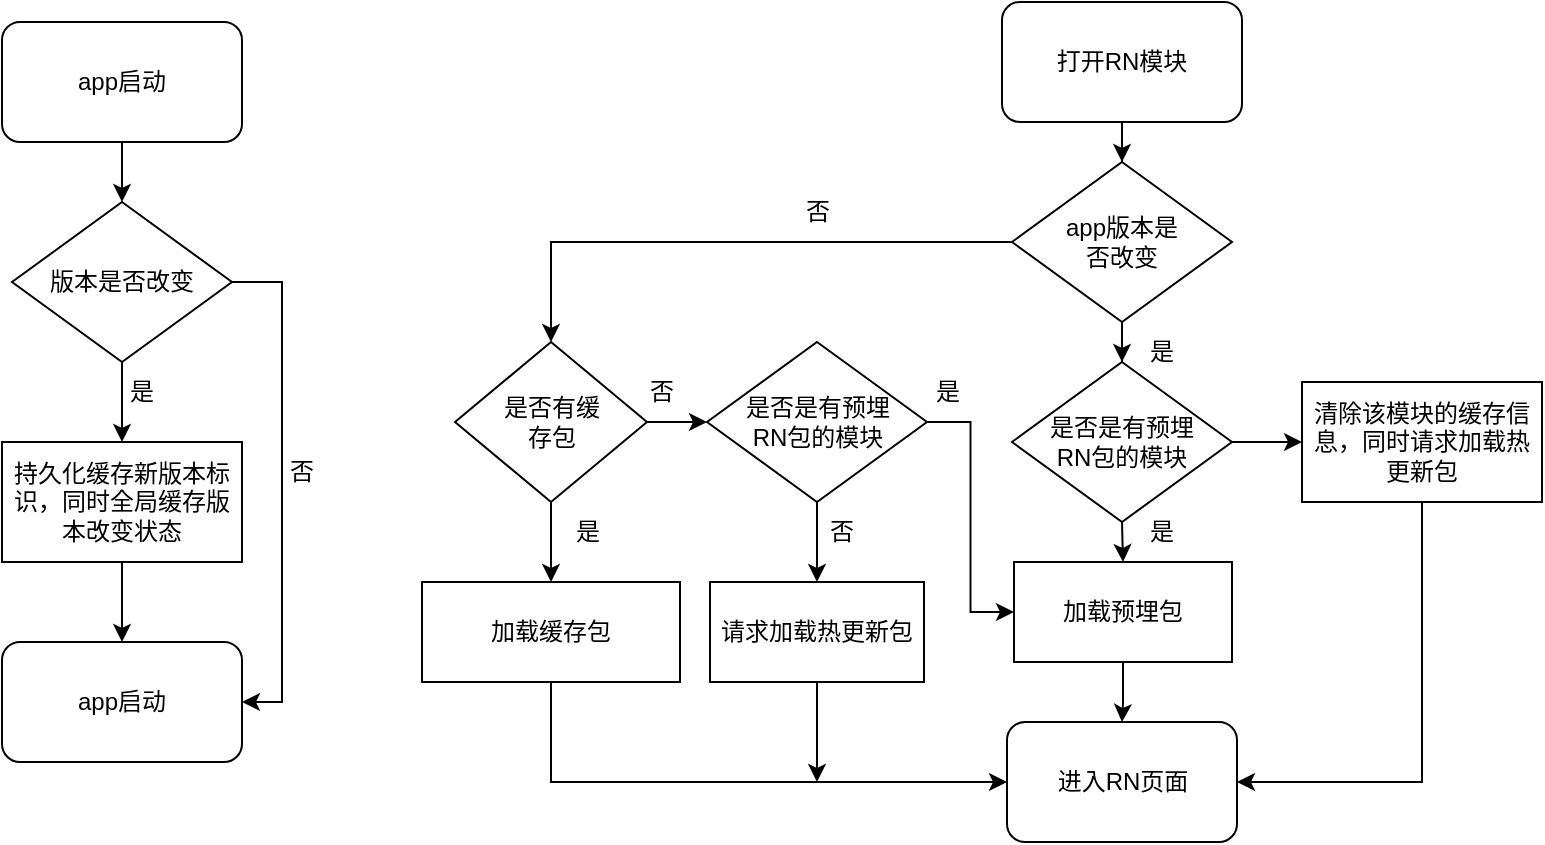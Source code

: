 <mxfile version="21.6.5" type="github">
  <diagram name="第 1 页" id="rp87v1Rvojw5iXjgeMau">
    <mxGraphModel dx="915" dy="381" grid="1" gridSize="10" guides="1" tooltips="1" connect="1" arrows="1" fold="1" page="1" pageScale="1" pageWidth="827" pageHeight="1169" math="0" shadow="0">
      <root>
        <mxCell id="0" />
        <mxCell id="1" parent="0" />
        <mxCell id="azUSpkt_eAWuSsv6hzU4-11" value="" style="edgeStyle=orthogonalEdgeStyle;rounded=0;orthogonalLoop=1;jettySize=auto;html=1;" parent="1" source="azUSpkt_eAWuSsv6hzU4-1" target="azUSpkt_eAWuSsv6hzU4-2" edge="1">
          <mxGeometry relative="1" as="geometry" />
        </mxCell>
        <mxCell id="azUSpkt_eAWuSsv6hzU4-1" value="app启动" style="rounded=1;whiteSpace=wrap;html=1;" parent="1" vertex="1">
          <mxGeometry x="20" y="300" width="120" height="60" as="geometry" />
        </mxCell>
        <mxCell id="azUSpkt_eAWuSsv6hzU4-9" value="" style="edgeStyle=orthogonalEdgeStyle;rounded=0;orthogonalLoop=1;jettySize=auto;html=1;" parent="1" source="azUSpkt_eAWuSsv6hzU4-2" target="azUSpkt_eAWuSsv6hzU4-8" edge="1">
          <mxGeometry relative="1" as="geometry" />
        </mxCell>
        <mxCell id="azUSpkt_eAWuSsv6hzU4-21" style="edgeStyle=orthogonalEdgeStyle;rounded=0;orthogonalLoop=1;jettySize=auto;html=1;entryX=1;entryY=0.5;entryDx=0;entryDy=0;" parent="1" source="azUSpkt_eAWuSsv6hzU4-2" target="azUSpkt_eAWuSsv6hzU4-16" edge="1">
          <mxGeometry relative="1" as="geometry">
            <mxPoint x="190" y="610" as="targetPoint" />
            <Array as="points">
              <mxPoint x="160" y="430" />
              <mxPoint x="160" y="640" />
            </Array>
          </mxGeometry>
        </mxCell>
        <mxCell id="azUSpkt_eAWuSsv6hzU4-2" value="版本是否改变" style="rhombus;whiteSpace=wrap;html=1;" parent="1" vertex="1">
          <mxGeometry x="25" y="390" width="110" height="80" as="geometry" />
        </mxCell>
        <mxCell id="azUSpkt_eAWuSsv6hzU4-25" value="" style="edgeStyle=orthogonalEdgeStyle;rounded=0;orthogonalLoop=1;jettySize=auto;html=1;" parent="1" source="azUSpkt_eAWuSsv6hzU4-6" target="azUSpkt_eAWuSsv6hzU4-23" edge="1">
          <mxGeometry relative="1" as="geometry" />
        </mxCell>
        <mxCell id="azUSpkt_eAWuSsv6hzU4-42" style="edgeStyle=orthogonalEdgeStyle;rounded=0;orthogonalLoop=1;jettySize=auto;html=1;entryX=0.5;entryY=0;entryDx=0;entryDy=0;" parent="1" source="azUSpkt_eAWuSsv6hzU4-6" target="azUSpkt_eAWuSsv6hzU4-38" edge="1">
          <mxGeometry relative="1" as="geometry" />
        </mxCell>
        <mxCell id="azUSpkt_eAWuSsv6hzU4-6" value="app版本是&lt;br&gt;否改变" style="rhombus;whiteSpace=wrap;html=1;" parent="1" vertex="1">
          <mxGeometry x="525" y="370" width="110" height="80" as="geometry" />
        </mxCell>
        <mxCell id="azUSpkt_eAWuSsv6hzU4-17" value="" style="edgeStyle=orthogonalEdgeStyle;rounded=0;orthogonalLoop=1;jettySize=auto;html=1;" parent="1" source="azUSpkt_eAWuSsv6hzU4-8" target="azUSpkt_eAWuSsv6hzU4-16" edge="1">
          <mxGeometry relative="1" as="geometry" />
        </mxCell>
        <mxCell id="azUSpkt_eAWuSsv6hzU4-8" value="持久化缓存新版本标识，同时全局缓存版本改变状态" style="whiteSpace=wrap;html=1;" parent="1" vertex="1">
          <mxGeometry x="20" y="510" width="120" height="60" as="geometry" />
        </mxCell>
        <mxCell id="azUSpkt_eAWuSsv6hzU4-16" value="app启动" style="rounded=1;whiteSpace=wrap;html=1;" parent="1" vertex="1">
          <mxGeometry x="20" y="610" width="120" height="60" as="geometry" />
        </mxCell>
        <mxCell id="azUSpkt_eAWuSsv6hzU4-26" value="" style="edgeStyle=orthogonalEdgeStyle;rounded=0;orthogonalLoop=1;jettySize=auto;html=1;" parent="1" source="azUSpkt_eAWuSsv6hzU4-22" target="azUSpkt_eAWuSsv6hzU4-6" edge="1">
          <mxGeometry relative="1" as="geometry" />
        </mxCell>
        <mxCell id="azUSpkt_eAWuSsv6hzU4-22" value="打开RN模块" style="rounded=1;whiteSpace=wrap;html=1;" parent="1" vertex="1">
          <mxGeometry x="520" y="290" width="120" height="60" as="geometry" />
        </mxCell>
        <mxCell id="azUSpkt_eAWuSsv6hzU4-34" value="" style="edgeStyle=orthogonalEdgeStyle;rounded=0;orthogonalLoop=1;jettySize=auto;html=1;" parent="1" source="azUSpkt_eAWuSsv6hzU4-23" target="azUSpkt_eAWuSsv6hzU4-33" edge="1">
          <mxGeometry relative="1" as="geometry" />
        </mxCell>
        <mxCell id="azUSpkt_eAWuSsv6hzU4-36" style="edgeStyle=orthogonalEdgeStyle;rounded=0;orthogonalLoop=1;jettySize=auto;html=1;exitX=0.5;exitY=1;exitDx=0;exitDy=0;entryX=0.5;entryY=0;entryDx=0;entryDy=0;" parent="1" source="azUSpkt_eAWuSsv6hzU4-23" target="azUSpkt_eAWuSsv6hzU4-24" edge="1">
          <mxGeometry relative="1" as="geometry" />
        </mxCell>
        <mxCell id="azUSpkt_eAWuSsv6hzU4-23" value="是否是有预埋&lt;br&gt;RN包的模块" style="rhombus;whiteSpace=wrap;html=1;" parent="1" vertex="1">
          <mxGeometry x="525" y="470" width="110" height="80" as="geometry" />
        </mxCell>
        <mxCell id="azUSpkt_eAWuSsv6hzU4-31" value="" style="edgeStyle=orthogonalEdgeStyle;rounded=0;orthogonalLoop=1;jettySize=auto;html=1;" parent="1" source="azUSpkt_eAWuSsv6hzU4-24" target="azUSpkt_eAWuSsv6hzU4-27" edge="1">
          <mxGeometry relative="1" as="geometry" />
        </mxCell>
        <mxCell id="azUSpkt_eAWuSsv6hzU4-24" value="加载预埋包" style="rounded=0;whiteSpace=wrap;html=1;" parent="1" vertex="1">
          <mxGeometry x="526" y="570" width="109" height="50" as="geometry" />
        </mxCell>
        <mxCell id="azUSpkt_eAWuSsv6hzU4-27" value="进入RN页面" style="rounded=1;whiteSpace=wrap;html=1;" parent="1" vertex="1">
          <mxGeometry x="522.5" y="650" width="115" height="60" as="geometry" />
        </mxCell>
        <mxCell id="azUSpkt_eAWuSsv6hzU4-35" style="edgeStyle=orthogonalEdgeStyle;rounded=0;orthogonalLoop=1;jettySize=auto;html=1;entryX=1;entryY=0.5;entryDx=0;entryDy=0;" parent="1" source="azUSpkt_eAWuSsv6hzU4-33" target="azUSpkt_eAWuSsv6hzU4-27" edge="1">
          <mxGeometry relative="1" as="geometry">
            <Array as="points">
              <mxPoint x="730" y="680" />
            </Array>
          </mxGeometry>
        </mxCell>
        <mxCell id="azUSpkt_eAWuSsv6hzU4-33" value="清除该模块的缓存信息，同时请求加载热更新包" style="whiteSpace=wrap;html=1;" parent="1" vertex="1">
          <mxGeometry x="670" y="480" width="120" height="60" as="geometry" />
        </mxCell>
        <mxCell id="azUSpkt_eAWuSsv6hzU4-40" value="" style="edgeStyle=orthogonalEdgeStyle;rounded=0;orthogonalLoop=1;jettySize=auto;html=1;" parent="1" source="azUSpkt_eAWuSsv6hzU4-38" target="azUSpkt_eAWuSsv6hzU4-39" edge="1">
          <mxGeometry relative="1" as="geometry" />
        </mxCell>
        <mxCell id="azUSpkt_eAWuSsv6hzU4-44" value="" style="edgeStyle=orthogonalEdgeStyle;rounded=0;orthogonalLoop=1;jettySize=auto;html=1;" parent="1" source="azUSpkt_eAWuSsv6hzU4-38" target="azUSpkt_eAWuSsv6hzU4-43" edge="1">
          <mxGeometry relative="1" as="geometry" />
        </mxCell>
        <mxCell id="azUSpkt_eAWuSsv6hzU4-38" value="是否有缓&lt;br&gt;存包" style="rhombus;whiteSpace=wrap;html=1;" parent="1" vertex="1">
          <mxGeometry x="246.5" y="460" width="96" height="80" as="geometry" />
        </mxCell>
        <mxCell id="azUSpkt_eAWuSsv6hzU4-41" style="edgeStyle=orthogonalEdgeStyle;rounded=0;orthogonalLoop=1;jettySize=auto;html=1;entryX=0;entryY=0.5;entryDx=0;entryDy=0;" parent="1" source="azUSpkt_eAWuSsv6hzU4-39" target="azUSpkt_eAWuSsv6hzU4-27" edge="1">
          <mxGeometry relative="1" as="geometry">
            <Array as="points">
              <mxPoint x="295" y="680" />
            </Array>
          </mxGeometry>
        </mxCell>
        <mxCell id="azUSpkt_eAWuSsv6hzU4-39" value="加载缓存包" style="rounded=0;whiteSpace=wrap;html=1;" parent="1" vertex="1">
          <mxGeometry x="230" y="580" width="129" height="50" as="geometry" />
        </mxCell>
        <mxCell id="azUSpkt_eAWuSsv6hzU4-46" style="edgeStyle=orthogonalEdgeStyle;rounded=0;orthogonalLoop=1;jettySize=auto;html=1;exitX=1;exitY=0.5;exitDx=0;exitDy=0;entryX=0;entryY=0.5;entryDx=0;entryDy=0;" parent="1" source="azUSpkt_eAWuSsv6hzU4-43" target="azUSpkt_eAWuSsv6hzU4-24" edge="1">
          <mxGeometry relative="1" as="geometry" />
        </mxCell>
        <mxCell id="azUSpkt_eAWuSsv6hzU4-48" value="" style="edgeStyle=orthogonalEdgeStyle;rounded=0;orthogonalLoop=1;jettySize=auto;html=1;" parent="1" source="azUSpkt_eAWuSsv6hzU4-43" target="azUSpkt_eAWuSsv6hzU4-47" edge="1">
          <mxGeometry relative="1" as="geometry" />
        </mxCell>
        <mxCell id="azUSpkt_eAWuSsv6hzU4-43" value="是否是有预埋&lt;br style=&quot;border-color: var(--border-color);&quot;&gt;RN包的模块" style="rhombus;whiteSpace=wrap;html=1;" parent="1" vertex="1">
          <mxGeometry x="372.5" y="460" width="110" height="80" as="geometry" />
        </mxCell>
        <mxCell id="azUSpkt_eAWuSsv6hzU4-49" style="edgeStyle=orthogonalEdgeStyle;rounded=0;orthogonalLoop=1;jettySize=auto;html=1;" parent="1" source="azUSpkt_eAWuSsv6hzU4-47" edge="1">
          <mxGeometry relative="1" as="geometry">
            <mxPoint x="427.5" y="680" as="targetPoint" />
          </mxGeometry>
        </mxCell>
        <mxCell id="azUSpkt_eAWuSsv6hzU4-47" value="请求加载热更新包" style="rounded=0;whiteSpace=wrap;html=1;" parent="1" vertex="1">
          <mxGeometry x="374" y="580" width="107" height="50" as="geometry" />
        </mxCell>
        <mxCell id="azUSpkt_eAWuSsv6hzU4-50" value="是" style="text;html=1;strokeColor=none;fillColor=none;align=center;verticalAlign=middle;whiteSpace=wrap;rounded=0;" parent="1" vertex="1">
          <mxGeometry x="60" y="470" width="60" height="30" as="geometry" />
        </mxCell>
        <mxCell id="azUSpkt_eAWuSsv6hzU4-51" value="是" style="text;html=1;strokeColor=none;fillColor=none;align=center;verticalAlign=middle;whiteSpace=wrap;rounded=0;" parent="1" vertex="1">
          <mxGeometry x="570" y="450" width="60" height="30" as="geometry" />
        </mxCell>
        <mxCell id="azUSpkt_eAWuSsv6hzU4-52" value="是" style="text;html=1;strokeColor=none;fillColor=none;align=center;verticalAlign=middle;whiteSpace=wrap;rounded=0;" parent="1" vertex="1">
          <mxGeometry x="570" y="540" width="60" height="30" as="geometry" />
        </mxCell>
        <mxCell id="azUSpkt_eAWuSsv6hzU4-53" value="是" style="text;html=1;strokeColor=none;fillColor=none;align=center;verticalAlign=middle;whiteSpace=wrap;rounded=0;" parent="1" vertex="1">
          <mxGeometry x="462.5" y="470" width="60" height="30" as="geometry" />
        </mxCell>
        <mxCell id="azUSpkt_eAWuSsv6hzU4-54" value="否" style="text;html=1;strokeColor=none;fillColor=none;align=center;verticalAlign=middle;whiteSpace=wrap;rounded=0;" parent="1" vertex="1">
          <mxGeometry x="140" y="510" width="60" height="30" as="geometry" />
        </mxCell>
        <mxCell id="azUSpkt_eAWuSsv6hzU4-55" value="否" style="text;html=1;strokeColor=none;fillColor=none;align=center;verticalAlign=middle;whiteSpace=wrap;rounded=0;" parent="1" vertex="1">
          <mxGeometry x="397.5" y="380" width="60" height="30" as="geometry" />
        </mxCell>
        <mxCell id="azUSpkt_eAWuSsv6hzU4-56" value="否" style="text;html=1;strokeColor=none;fillColor=none;align=center;verticalAlign=middle;whiteSpace=wrap;rounded=0;" parent="1" vertex="1">
          <mxGeometry x="320" y="470" width="60" height="30" as="geometry" />
        </mxCell>
        <mxCell id="azUSpkt_eAWuSsv6hzU4-57" value="是" style="text;html=1;strokeColor=none;fillColor=none;align=center;verticalAlign=middle;whiteSpace=wrap;rounded=0;" parent="1" vertex="1">
          <mxGeometry x="282.5" y="540" width="60" height="30" as="geometry" />
        </mxCell>
        <mxCell id="azUSpkt_eAWuSsv6hzU4-58" value="否" style="text;html=1;strokeColor=none;fillColor=none;align=center;verticalAlign=middle;whiteSpace=wrap;rounded=0;" parent="1" vertex="1">
          <mxGeometry x="410" y="540" width="60" height="30" as="geometry" />
        </mxCell>
      </root>
    </mxGraphModel>
  </diagram>
</mxfile>
